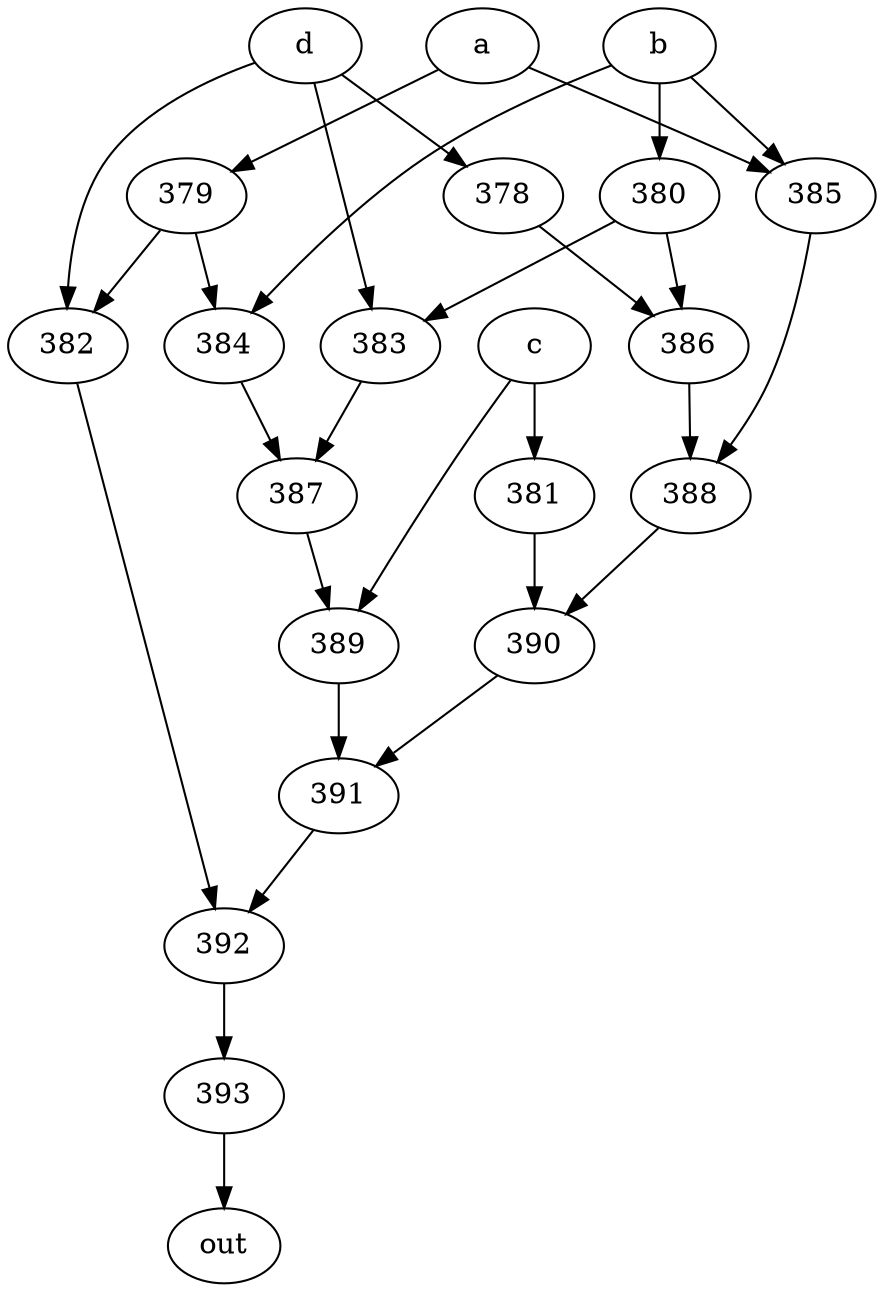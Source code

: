 strict digraph "" {
	393 -> out;
	a -> 379;
	a -> 385;
	379 -> 382;
	379 -> 384;
	385 -> 388;
	382 -> 392;
	384 -> 387;
	388 -> 390;
	b -> 385;
	b -> 384;
	b -> 380;
	380 -> 383;
	380 -> 386;
	383 -> 387;
	386 -> 388;
	387 -> 389;
	c -> 381;
	c -> 389;
	381 -> 390;
	389 -> 391;
	390 -> 391;
	391 -> 392;
	d -> 382;
	d -> 383;
	d -> 378;
	378 -> 386;
	392 -> 393;
}
